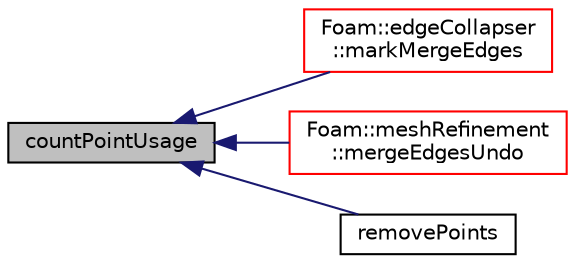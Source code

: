 digraph "countPointUsage"
{
  bgcolor="transparent";
  edge [fontname="Helvetica",fontsize="10",labelfontname="Helvetica",labelfontsize="10"];
  node [fontname="Helvetica",fontsize="10",shape=record];
  rankdir="LR";
  Node1 [label="countPointUsage",height=0.2,width=0.4,color="black", fillcolor="grey75", style="filled", fontcolor="black"];
  Node1 -> Node2 [dir="back",color="midnightblue",fontsize="10",style="solid",fontname="Helvetica"];
  Node2 [label="Foam::edgeCollapser\l::markMergeEdges",height=0.2,width=0.4,color="red",URL="$a00622.html#a2082adaf6f9bf866cd3de2b1321e3863",tooltip="Mark (in collapseEdge) any edges to merge. "];
  Node1 -> Node3 [dir="back",color="midnightblue",fontsize="10",style="solid",fontname="Helvetica"];
  Node3 [label="Foam::meshRefinement\l::mergeEdgesUndo",height=0.2,width=0.4,color="red",URL="$a01503.html#a25b6e413ec6206e879f283d99509812f",tooltip="Merge edges, maintain mesh quality. Return global number. "];
  Node1 -> Node4 [dir="back",color="midnightblue",fontsize="10",style="solid",fontname="Helvetica"];
  Node4 [label="removePoints",height=0.2,width=0.4,color="black",URL="$a02206.html#ae5a5fc9441a530eba8730723c8ea9bbb",tooltip="Construct from mesh. "];
}
